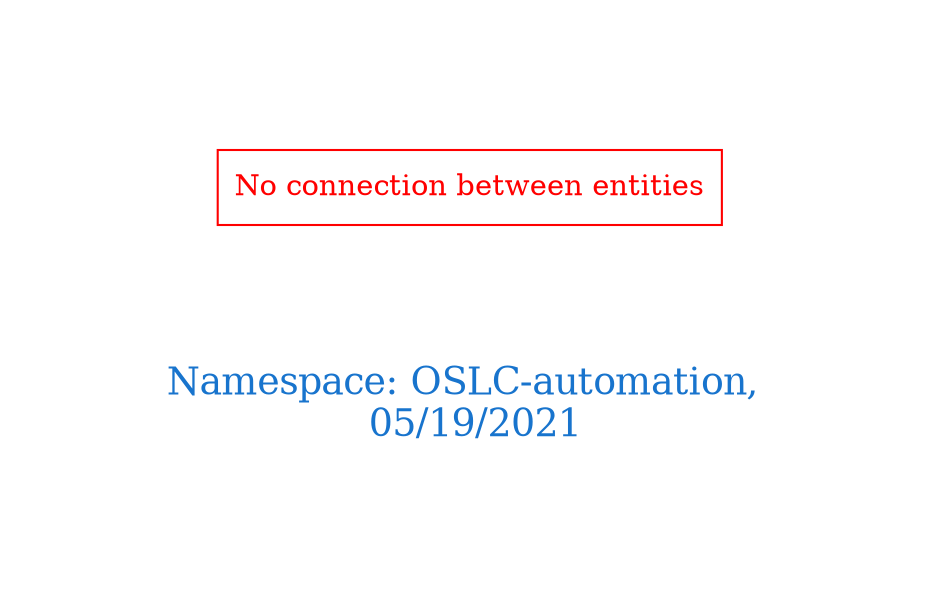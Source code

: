 digraph OGIT_ontology {
 graph [ rankdir= LR,pad=1 
fontsize = 18,
fontcolor= dodgerblue3,label = "\n\n\nNamespace: OSLC-automation, \n 05/19/2021"];
node[shape=polygon];
edge [  color="gray81"];

"No connection between entities" [fontcolor = "red",color="red", shape="polygon"]
}
